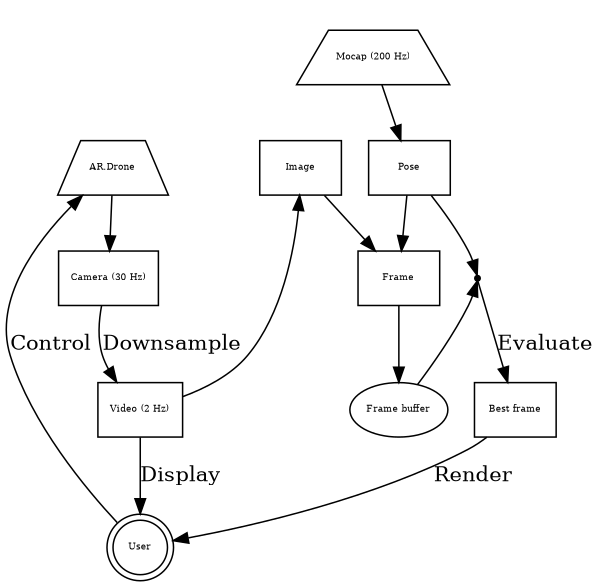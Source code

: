 digraph spirit {
    graph [size = "4,4"]
    node [fontsize=6];
    node [shape = trapezium];
        ardrone [label = "AR.Drone"];
        mocap [label = "Mocap (200 Hz)"];
    node [shape = oval];
        frames [label = "Frame buffer"];
    node [shape = rect];
        camera [label = "Camera (30 Hz)"];
        selected [label = "Best frame"];
        img [label = "Image"];
        pose [label = "Pose"];
        frame [label = "Frame"];
        slow [label = "Video (2 Hz)"];
    node [shape = doublecircle];
        user [label = "User"];
    node [shape = point];
        joint [];
        
    subgraph cluster0 {
        style ="filled";
        color = "white";
        ardrone -> camera
        camera -> slow [label = "Downsample"];
    }

    subgraph cluster1 {
        style ="filled";
        color = "white";
        mocap -> pose;
        img -> frame;
        pose -> frame;
        frame -> frames;
    }
  
    slow -> img;
    slow -> user [label = "Display"];
    frames -> joint;
    pose -> joint;
    joint -> selected [label = "Evaluate"];
    selected -> user [label = "Render"];
    user -> ardrone [label = "Control"];
}
